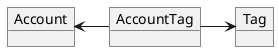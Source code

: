 @startuml

object Account
object AccountTag
object Tag

Account <-right- AccountTag
AccountTag -right-> Tag

@enduml